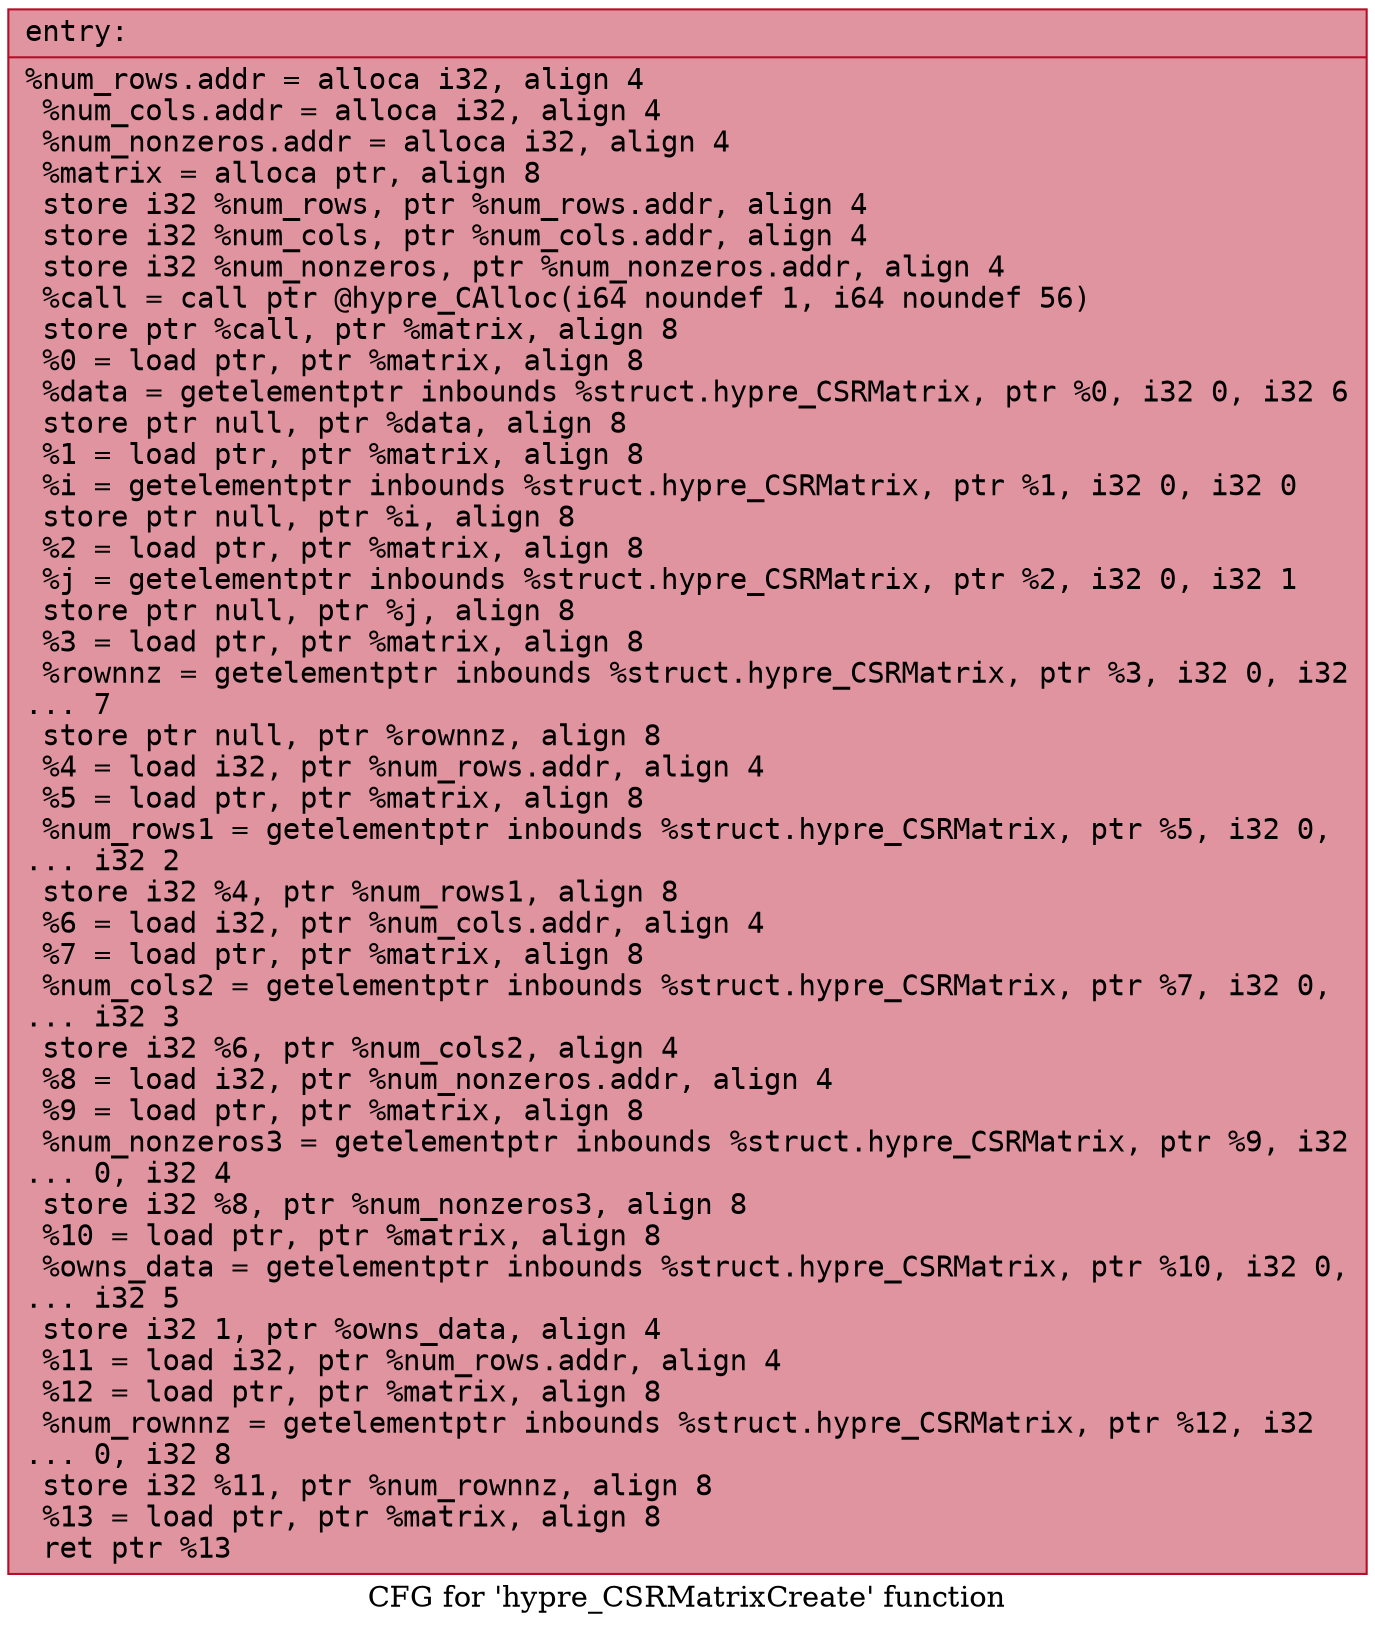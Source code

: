 digraph "CFG for 'hypre_CSRMatrixCreate' function" {
	label="CFG for 'hypre_CSRMatrixCreate' function";

	Node0x558241d089e0 [shape=record,color="#b70d28ff", style=filled, fillcolor="#b70d2870" fontname="Courier",label="{entry:\l|  %num_rows.addr = alloca i32, align 4\l  %num_cols.addr = alloca i32, align 4\l  %num_nonzeros.addr = alloca i32, align 4\l  %matrix = alloca ptr, align 8\l  store i32 %num_rows, ptr %num_rows.addr, align 4\l  store i32 %num_cols, ptr %num_cols.addr, align 4\l  store i32 %num_nonzeros, ptr %num_nonzeros.addr, align 4\l  %call = call ptr @hypre_CAlloc(i64 noundef 1, i64 noundef 56)\l  store ptr %call, ptr %matrix, align 8\l  %0 = load ptr, ptr %matrix, align 8\l  %data = getelementptr inbounds %struct.hypre_CSRMatrix, ptr %0, i32 0, i32 6\l  store ptr null, ptr %data, align 8\l  %1 = load ptr, ptr %matrix, align 8\l  %i = getelementptr inbounds %struct.hypre_CSRMatrix, ptr %1, i32 0, i32 0\l  store ptr null, ptr %i, align 8\l  %2 = load ptr, ptr %matrix, align 8\l  %j = getelementptr inbounds %struct.hypre_CSRMatrix, ptr %2, i32 0, i32 1\l  store ptr null, ptr %j, align 8\l  %3 = load ptr, ptr %matrix, align 8\l  %rownnz = getelementptr inbounds %struct.hypre_CSRMatrix, ptr %3, i32 0, i32\l... 7\l  store ptr null, ptr %rownnz, align 8\l  %4 = load i32, ptr %num_rows.addr, align 4\l  %5 = load ptr, ptr %matrix, align 8\l  %num_rows1 = getelementptr inbounds %struct.hypre_CSRMatrix, ptr %5, i32 0,\l... i32 2\l  store i32 %4, ptr %num_rows1, align 8\l  %6 = load i32, ptr %num_cols.addr, align 4\l  %7 = load ptr, ptr %matrix, align 8\l  %num_cols2 = getelementptr inbounds %struct.hypre_CSRMatrix, ptr %7, i32 0,\l... i32 3\l  store i32 %6, ptr %num_cols2, align 4\l  %8 = load i32, ptr %num_nonzeros.addr, align 4\l  %9 = load ptr, ptr %matrix, align 8\l  %num_nonzeros3 = getelementptr inbounds %struct.hypre_CSRMatrix, ptr %9, i32\l... 0, i32 4\l  store i32 %8, ptr %num_nonzeros3, align 8\l  %10 = load ptr, ptr %matrix, align 8\l  %owns_data = getelementptr inbounds %struct.hypre_CSRMatrix, ptr %10, i32 0,\l... i32 5\l  store i32 1, ptr %owns_data, align 4\l  %11 = load i32, ptr %num_rows.addr, align 4\l  %12 = load ptr, ptr %matrix, align 8\l  %num_rownnz = getelementptr inbounds %struct.hypre_CSRMatrix, ptr %12, i32\l... 0, i32 8\l  store i32 %11, ptr %num_rownnz, align 8\l  %13 = load ptr, ptr %matrix, align 8\l  ret ptr %13\l}"];
}
